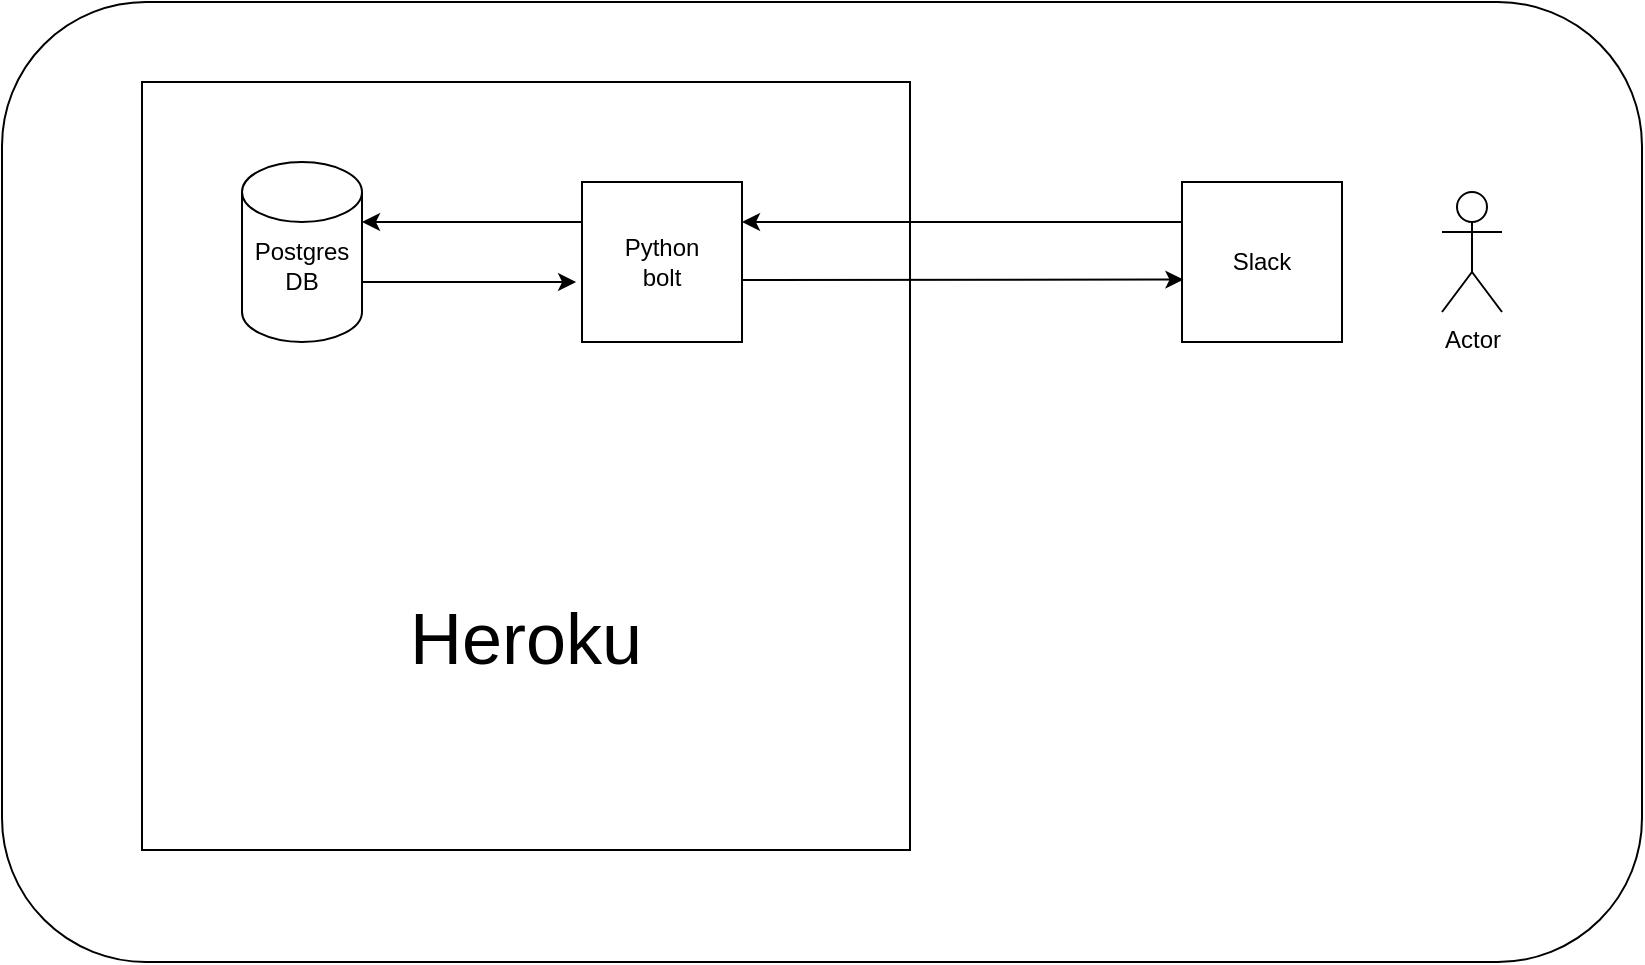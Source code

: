 <mxfile version="13.6.6" type="device"><diagram id="ykWAOYYiTzYJdsbAmkgd" name="Page-1"><mxGraphModel dx="2249" dy="742" grid="1" gridSize="10" guides="1" tooltips="1" connect="1" arrows="1" fold="1" page="1" pageScale="1" pageWidth="827" pageHeight="1169" math="0" shadow="0"><root><mxCell id="0"/><mxCell id="1" parent="0"/><mxCell id="SrhLq0CJN-KysBLEeTVD-23" value="" style="rounded=1;whiteSpace=wrap;html=1;" vertex="1" parent="1"><mxGeometry x="-40" y="10" width="820" height="480" as="geometry"/></mxCell><mxCell id="SrhLq0CJN-KysBLEeTVD-1" value="Actor" style="shape=umlActor;verticalLabelPosition=bottom;verticalAlign=top;html=1;outlineConnect=0;" vertex="1" parent="1"><mxGeometry x="680" y="105" width="30" height="60" as="geometry"/></mxCell><mxCell id="SrhLq0CJN-KysBLEeTVD-2" value="Slack" style="whiteSpace=wrap;html=1;aspect=fixed;" vertex="1" parent="1"><mxGeometry x="550" y="100" width="80" height="80" as="geometry"/></mxCell><mxCell id="SrhLq0CJN-KysBLEeTVD-3" value="&lt;font style=&quot;font-size: 36px&quot;&gt;&lt;br&gt;&lt;br&gt;&lt;br&gt;&lt;br&gt;Heroku&lt;/font&gt;" style="whiteSpace=wrap;html=1;aspect=fixed;" vertex="1" parent="1"><mxGeometry x="30" y="50" width="384" height="384" as="geometry"/></mxCell><mxCell id="SrhLq0CJN-KysBLEeTVD-4" value="" style="endArrow=classic;html=1;entryX=1;entryY=0.25;entryDx=0;entryDy=0;exitX=0;exitY=0.25;exitDx=0;exitDy=0;" edge="1" parent="1" source="SrhLq0CJN-KysBLEeTVD-2" target="SrhLq0CJN-KysBLEeTVD-5"><mxGeometry width="50" height="50" relative="1" as="geometry"><mxPoint x="550" y="110" as="sourcePoint"/><mxPoint x="520" y="60" as="targetPoint"/></mxGeometry></mxCell><mxCell id="SrhLq0CJN-KysBLEeTVD-5" value="Python&lt;br&gt;bolt" style="whiteSpace=wrap;html=1;aspect=fixed;" vertex="1" parent="1"><mxGeometry x="250" y="100" width="80" height="80" as="geometry"/></mxCell><mxCell id="SrhLq0CJN-KysBLEeTVD-7" value="&lt;br&gt;Postgres&lt;br&gt;DB" style="shape=cylinder2;whiteSpace=wrap;html=1;boundedLbl=1;backgroundOutline=1;size=15;" vertex="1" parent="1"><mxGeometry x="80" y="90" width="60" height="90" as="geometry"/></mxCell><mxCell id="SrhLq0CJN-KysBLEeTVD-9" value="" style="endArrow=classic;html=1;exitX=0;exitY=0.25;exitDx=0;exitDy=0;" edge="1" parent="1" source="SrhLq0CJN-KysBLEeTVD-5"><mxGeometry width="50" height="50" relative="1" as="geometry"><mxPoint x="196" y="120" as="sourcePoint"/><mxPoint x="140" y="120" as="targetPoint"/></mxGeometry></mxCell><mxCell id="SrhLq0CJN-KysBLEeTVD-10" value="" style="endArrow=classic;html=1;entryX=-0.037;entryY=0.625;entryDx=0;entryDy=0;entryPerimeter=0;exitX=1;exitY=0.667;exitDx=0;exitDy=0;exitPerimeter=0;" edge="1" parent="1" source="SrhLq0CJN-KysBLEeTVD-7" target="SrhLq0CJN-KysBLEeTVD-5"><mxGeometry width="50" height="50" relative="1" as="geometry"><mxPoint x="220" y="170" as="sourcePoint"/><mxPoint x="110" y="170" as="targetPoint"/></mxGeometry></mxCell><mxCell id="SrhLq0CJN-KysBLEeTVD-11" value="" style="endArrow=classic;html=1;entryX=0.009;entryY=0.61;entryDx=0;entryDy=0;entryPerimeter=0;" edge="1" parent="1" target="SrhLq0CJN-KysBLEeTVD-2"><mxGeometry width="50" height="50" relative="1" as="geometry"><mxPoint x="330" y="149" as="sourcePoint"/><mxPoint x="374" y="150" as="targetPoint"/></mxGeometry></mxCell></root></mxGraphModel></diagram></mxfile>